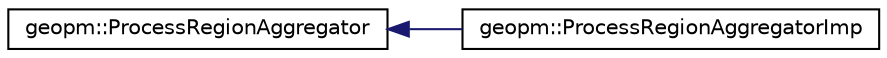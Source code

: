 digraph "Graphical Class Hierarchy"
{
 // LATEX_PDF_SIZE
  edge [fontname="Helvetica",fontsize="10",labelfontname="Helvetica",labelfontsize="10"];
  node [fontname="Helvetica",fontsize="10",shape=record];
  rankdir="LR";
  Node0 [label="geopm::ProcessRegionAggregator",height=0.2,width=0.4,color="black", fillcolor="white", style="filled",URL="$classgeopm_1_1_process_region_aggregator.html",tooltip="Class responsible for reading records from the ApplicationSampler and calculating the per-process run..."];
  Node0 -> Node1 [dir="back",color="midnightblue",fontsize="10",style="solid",fontname="Helvetica"];
  Node1 [label="geopm::ProcessRegionAggregatorImp",height=0.2,width=0.4,color="black", fillcolor="white", style="filled",URL="$classgeopm_1_1_process_region_aggregator_imp.html",tooltip=" "];
}
